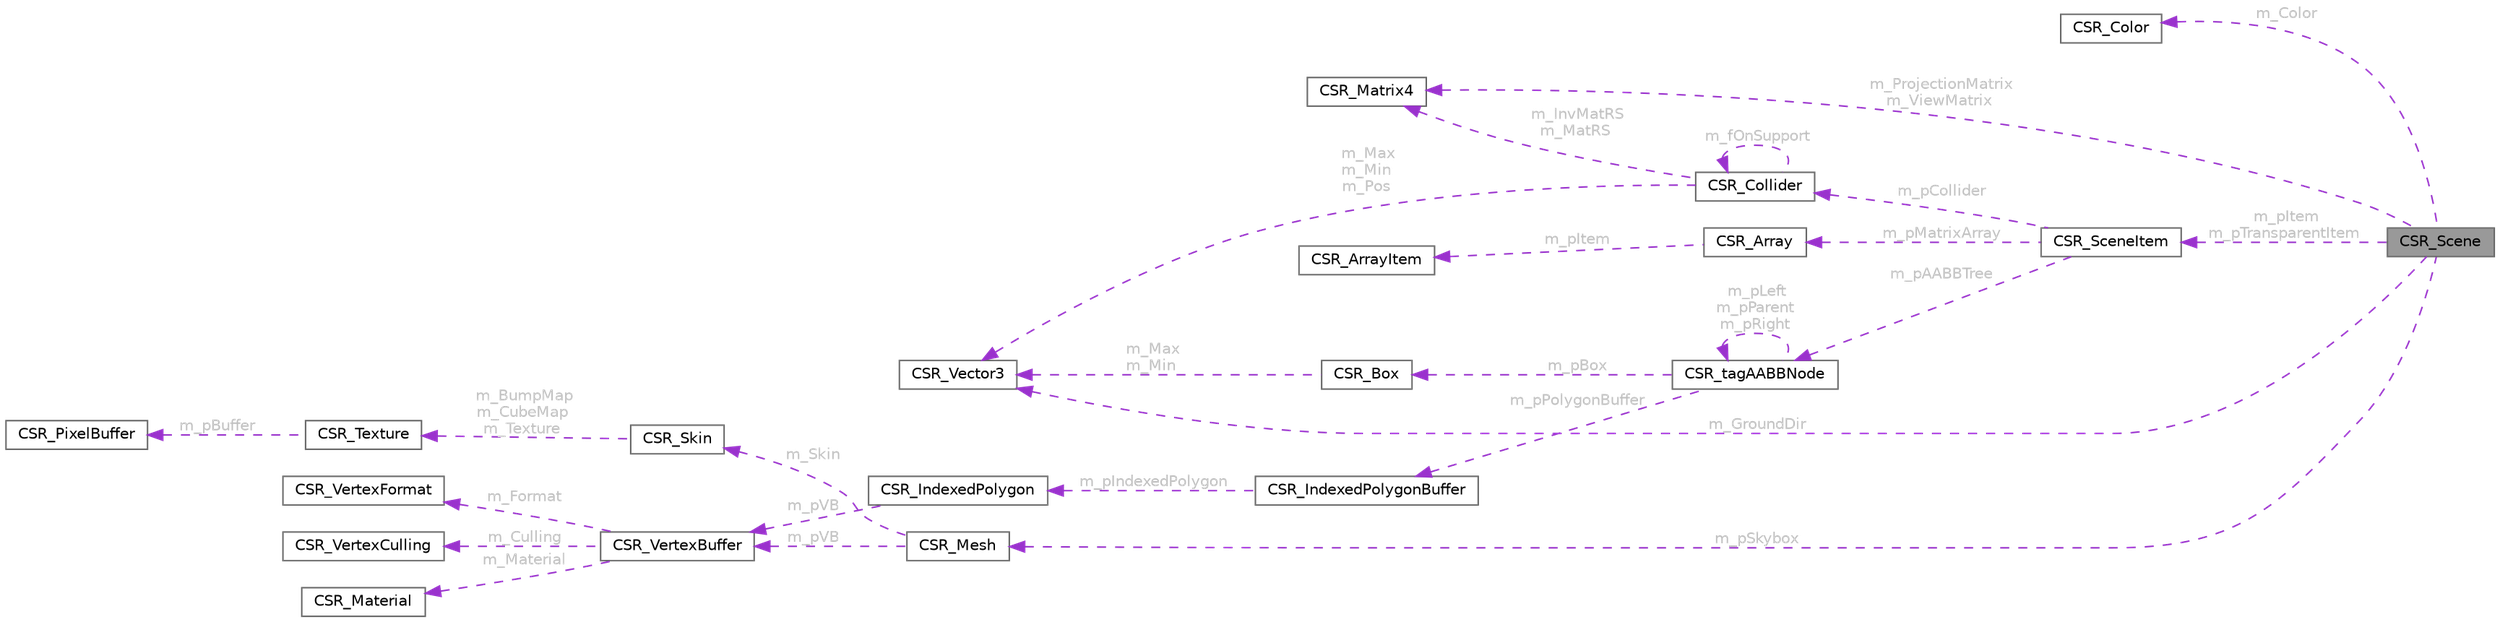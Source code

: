 digraph "CSR_Scene"
{
 // LATEX_PDF_SIZE
  bgcolor="transparent";
  edge [fontname=Helvetica,fontsize=10,labelfontname=Helvetica,labelfontsize=10];
  node [fontname=Helvetica,fontsize=10,shape=box,height=0.2,width=0.4];
  rankdir="LR";
  Node1 [id="Node000001",label="CSR_Scene",height=0.2,width=0.4,color="gray40", fillcolor="grey60", style="filled", fontcolor="black",tooltip=" "];
  Node2 -> Node1 [id="edge1_Node000001_Node000002",dir="back",color="darkorchid3",style="dashed",tooltip=" ",label=" m_Color",fontcolor="grey" ];
  Node2 [id="Node000002",label="CSR_Color",height=0.2,width=0.4,color="gray40", fillcolor="white", style="filled",URL="$struct_c_s_r___color.html",tooltip=" "];
  Node3 -> Node1 [id="edge2_Node000001_Node000003",dir="back",color="darkorchid3",style="dashed",tooltip=" ",label=" m_ProjectionMatrix\nm_ViewMatrix",fontcolor="grey" ];
  Node3 [id="Node000003",label="CSR_Matrix4",height=0.2,width=0.4,color="gray40", fillcolor="white", style="filled",URL="$struct_c_s_r___matrix4.html",tooltip=" "];
  Node4 -> Node1 [id="edge3_Node000001_Node000004",dir="back",color="darkorchid3",style="dashed",tooltip=" ",label=" m_GroundDir",fontcolor="grey" ];
  Node4 [id="Node000004",label="CSR_Vector3",height=0.2,width=0.4,color="gray40", fillcolor="white", style="filled",URL="$struct_c_s_r___vector3.html",tooltip=" "];
  Node5 -> Node1 [id="edge4_Node000001_Node000005",dir="back",color="darkorchid3",style="dashed",tooltip=" ",label=" m_pSkybox",fontcolor="grey" ];
  Node5 [id="Node000005",label="CSR_Mesh",height=0.2,width=0.4,color="gray40", fillcolor="white", style="filled",URL="$struct_c_s_r___mesh.html",tooltip=" "];
  Node6 -> Node5 [id="edge5_Node000005_Node000006",dir="back",color="darkorchid3",style="dashed",tooltip=" ",label=" m_Skin",fontcolor="grey" ];
  Node6 [id="Node000006",label="CSR_Skin",height=0.2,width=0.4,color="gray40", fillcolor="white", style="filled",URL="$struct_c_s_r___skin.html",tooltip=" "];
  Node7 -> Node6 [id="edge6_Node000006_Node000007",dir="back",color="darkorchid3",style="dashed",tooltip=" ",label=" m_BumpMap\nm_CubeMap\nm_Texture",fontcolor="grey" ];
  Node7 [id="Node000007",label="CSR_Texture",height=0.2,width=0.4,color="gray40", fillcolor="white", style="filled",URL="$struct_c_s_r___texture.html",tooltip=" "];
  Node8 -> Node7 [id="edge7_Node000007_Node000008",dir="back",color="darkorchid3",style="dashed",tooltip=" ",label=" m_pBuffer",fontcolor="grey" ];
  Node8 [id="Node000008",label="CSR_PixelBuffer",height=0.2,width=0.4,color="gray40", fillcolor="white", style="filled",URL="$struct_c_s_r___pixel_buffer.html",tooltip=" "];
  Node9 -> Node5 [id="edge8_Node000005_Node000009",dir="back",color="darkorchid3",style="dashed",tooltip=" ",label=" m_pVB",fontcolor="grey" ];
  Node9 [id="Node000009",label="CSR_VertexBuffer",height=0.2,width=0.4,color="gray40", fillcolor="white", style="filled",URL="$struct_c_s_r___vertex_buffer.html",tooltip=" "];
  Node10 -> Node9 [id="edge9_Node000009_Node000010",dir="back",color="darkorchid3",style="dashed",tooltip=" ",label=" m_Format",fontcolor="grey" ];
  Node10 [id="Node000010",label="CSR_VertexFormat",height=0.2,width=0.4,color="gray40", fillcolor="white", style="filled",URL="$struct_c_s_r___vertex_format.html",tooltip=" "];
  Node11 -> Node9 [id="edge10_Node000009_Node000011",dir="back",color="darkorchid3",style="dashed",tooltip=" ",label=" m_Culling",fontcolor="grey" ];
  Node11 [id="Node000011",label="CSR_VertexCulling",height=0.2,width=0.4,color="gray40", fillcolor="white", style="filled",URL="$struct_c_s_r___vertex_culling.html",tooltip=" "];
  Node12 -> Node9 [id="edge11_Node000009_Node000012",dir="back",color="darkorchid3",style="dashed",tooltip=" ",label=" m_Material",fontcolor="grey" ];
  Node12 [id="Node000012",label="CSR_Material",height=0.2,width=0.4,color="gray40", fillcolor="white", style="filled",URL="$struct_c_s_r___material.html",tooltip=" "];
  Node13 -> Node1 [id="edge12_Node000001_Node000013",dir="back",color="darkorchid3",style="dashed",tooltip=" ",label=" m_pItem\nm_pTransparentItem",fontcolor="grey" ];
  Node13 [id="Node000013",label="CSR_SceneItem",height=0.2,width=0.4,color="gray40", fillcolor="white", style="filled",URL="$struct_c_s_r___scene_item.html",tooltip=" "];
  Node14 -> Node13 [id="edge13_Node000013_Node000014",dir="back",color="darkorchid3",style="dashed",tooltip=" ",label=" m_pMatrixArray",fontcolor="grey" ];
  Node14 [id="Node000014",label="CSR_Array",height=0.2,width=0.4,color="gray40", fillcolor="white", style="filled",URL="$struct_c_s_r___array.html",tooltip=" "];
  Node15 -> Node14 [id="edge14_Node000014_Node000015",dir="back",color="darkorchid3",style="dashed",tooltip=" ",label=" m_pItem",fontcolor="grey" ];
  Node15 [id="Node000015",label="CSR_ArrayItem",height=0.2,width=0.4,color="gray40", fillcolor="white", style="filled",URL="$struct_c_s_r___array_item.html",tooltip=" "];
  Node16 -> Node13 [id="edge15_Node000013_Node000016",dir="back",color="darkorchid3",style="dashed",tooltip=" ",label=" m_pCollider",fontcolor="grey" ];
  Node16 [id="Node000016",label="CSR_Collider",height=0.2,width=0.4,color="gray40", fillcolor="white", style="filled",URL="$struct_c_s_r___collider.html",tooltip=" "];
  Node4 -> Node16 [id="edge16_Node000016_Node000004",dir="back",color="darkorchid3",style="dashed",tooltip=" ",label=" m_Max\nm_Min\nm_Pos",fontcolor="grey" ];
  Node3 -> Node16 [id="edge17_Node000016_Node000003",dir="back",color="darkorchid3",style="dashed",tooltip=" ",label=" m_InvMatRS\nm_MatRS",fontcolor="grey" ];
  Node16 -> Node16 [id="edge18_Node000016_Node000016",dir="back",color="darkorchid3",style="dashed",tooltip=" ",label=" m_fOnSupport",fontcolor="grey" ];
  Node17 -> Node13 [id="edge19_Node000013_Node000017",dir="back",color="darkorchid3",style="dashed",tooltip=" ",label=" m_pAABBTree",fontcolor="grey" ];
  Node17 [id="Node000017",label="CSR_tagAABBNode",height=0.2,width=0.4,color="gray40", fillcolor="white", style="filled",URL="$struct_c_s_r__tag_a_a_b_b_node.html",tooltip=" "];
  Node17 -> Node17 [id="edge20_Node000017_Node000017",dir="back",color="darkorchid3",style="dashed",tooltip=" ",label=" m_pLeft\nm_pParent\nm_pRight",fontcolor="grey" ];
  Node18 -> Node17 [id="edge21_Node000017_Node000018",dir="back",color="darkorchid3",style="dashed",tooltip=" ",label=" m_pBox",fontcolor="grey" ];
  Node18 [id="Node000018",label="CSR_Box",height=0.2,width=0.4,color="gray40", fillcolor="white", style="filled",URL="$struct_c_s_r___box.html",tooltip=" "];
  Node4 -> Node18 [id="edge22_Node000018_Node000004",dir="back",color="darkorchid3",style="dashed",tooltip=" ",label=" m_Max\nm_Min",fontcolor="grey" ];
  Node19 -> Node17 [id="edge23_Node000017_Node000019",dir="back",color="darkorchid3",style="dashed",tooltip=" ",label=" m_pPolygonBuffer",fontcolor="grey" ];
  Node19 [id="Node000019",label="CSR_IndexedPolygonBuffer",height=0.2,width=0.4,color="gray40", fillcolor="white", style="filled",URL="$struct_c_s_r___indexed_polygon_buffer.html",tooltip=" "];
  Node20 -> Node19 [id="edge24_Node000019_Node000020",dir="back",color="darkorchid3",style="dashed",tooltip=" ",label=" m_pIndexedPolygon",fontcolor="grey" ];
  Node20 [id="Node000020",label="CSR_IndexedPolygon",height=0.2,width=0.4,color="gray40", fillcolor="white", style="filled",URL="$struct_c_s_r___indexed_polygon.html",tooltip=" "];
  Node9 -> Node20 [id="edge25_Node000020_Node000009",dir="back",color="darkorchid3",style="dashed",tooltip=" ",label=" m_pVB",fontcolor="grey" ];
}
